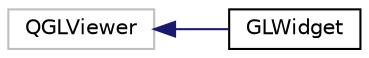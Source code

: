 digraph "Graphical Class Hierarchy"
{
  edge [fontname="Helvetica",fontsize="10",labelfontname="Helvetica",labelfontsize="10"];
  node [fontname="Helvetica",fontsize="10",shape=record];
  rankdir="LR";
  Node6 [label="QGLViewer",height=0.2,width=0.4,color="grey75", fillcolor="white", style="filled"];
  Node6 -> Node0 [dir="back",color="midnightblue",fontsize="10",style="solid",fontname="Helvetica"];
  Node0 [label="GLWidget",height=0.2,width=0.4,color="black", fillcolor="white", style="filled",URL="$class_g_l_widget.html",tooltip="Klasa glwidget Zawiera definicję klasy glwidget, ktora odpowiada za generowanie obiektów 3d..."];
}
